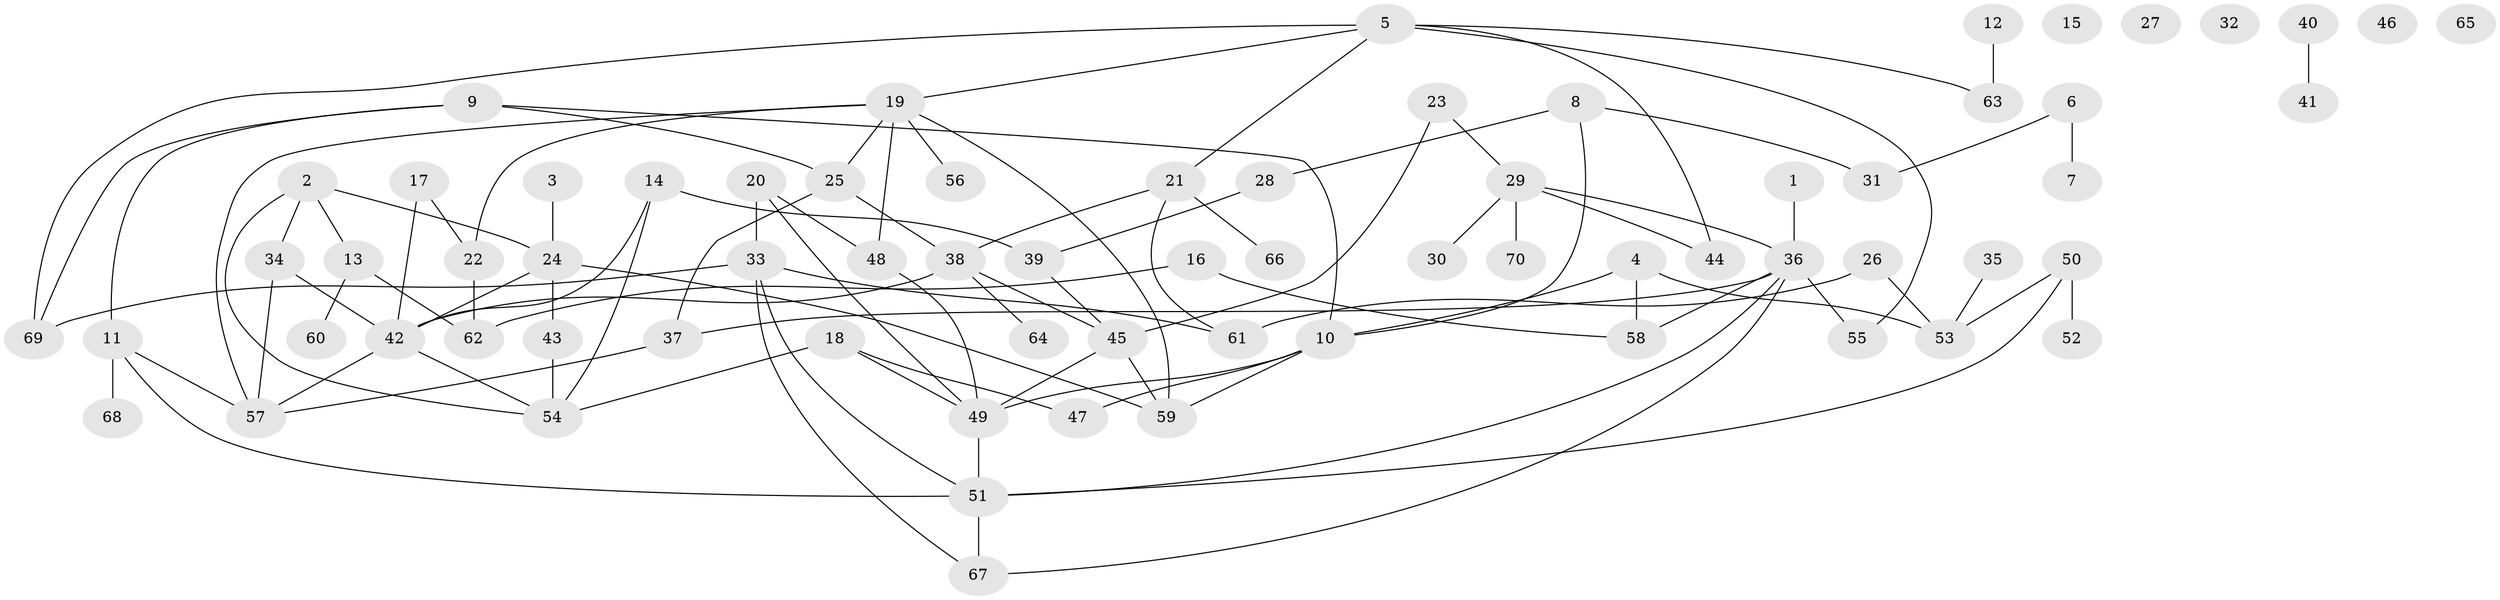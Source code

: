 // Generated by graph-tools (version 1.1) at 2025/39/03/09/25 04:39:37]
// undirected, 70 vertices, 99 edges
graph export_dot {
graph [start="1"]
  node [color=gray90,style=filled];
  1;
  2;
  3;
  4;
  5;
  6;
  7;
  8;
  9;
  10;
  11;
  12;
  13;
  14;
  15;
  16;
  17;
  18;
  19;
  20;
  21;
  22;
  23;
  24;
  25;
  26;
  27;
  28;
  29;
  30;
  31;
  32;
  33;
  34;
  35;
  36;
  37;
  38;
  39;
  40;
  41;
  42;
  43;
  44;
  45;
  46;
  47;
  48;
  49;
  50;
  51;
  52;
  53;
  54;
  55;
  56;
  57;
  58;
  59;
  60;
  61;
  62;
  63;
  64;
  65;
  66;
  67;
  68;
  69;
  70;
  1 -- 36;
  2 -- 13;
  2 -- 24;
  2 -- 34;
  2 -- 54;
  3 -- 24;
  4 -- 10;
  4 -- 53;
  4 -- 58;
  5 -- 19;
  5 -- 21;
  5 -- 44;
  5 -- 55;
  5 -- 63;
  5 -- 69;
  6 -- 7;
  6 -- 31;
  8 -- 10;
  8 -- 28;
  8 -- 31;
  9 -- 10;
  9 -- 11;
  9 -- 25;
  9 -- 69;
  10 -- 47;
  10 -- 49;
  10 -- 59;
  11 -- 51;
  11 -- 57;
  11 -- 68;
  12 -- 63;
  13 -- 60;
  13 -- 62;
  14 -- 39;
  14 -- 42;
  14 -- 54;
  16 -- 58;
  16 -- 62;
  17 -- 22;
  17 -- 42;
  18 -- 47;
  18 -- 49;
  18 -- 54;
  19 -- 22;
  19 -- 25;
  19 -- 48;
  19 -- 56;
  19 -- 57;
  19 -- 59;
  20 -- 33;
  20 -- 48;
  20 -- 49;
  21 -- 38;
  21 -- 61;
  21 -- 66;
  22 -- 62;
  23 -- 29;
  23 -- 45;
  24 -- 42;
  24 -- 43;
  24 -- 59;
  25 -- 37;
  25 -- 38;
  26 -- 53;
  26 -- 61;
  28 -- 39;
  29 -- 30;
  29 -- 36;
  29 -- 44;
  29 -- 70;
  33 -- 51;
  33 -- 61;
  33 -- 67;
  33 -- 69;
  34 -- 42;
  34 -- 57;
  35 -- 53;
  36 -- 37;
  36 -- 51;
  36 -- 55;
  36 -- 58;
  36 -- 67;
  37 -- 57;
  38 -- 42;
  38 -- 45;
  38 -- 64;
  39 -- 45;
  40 -- 41;
  42 -- 54;
  42 -- 57;
  43 -- 54;
  45 -- 49;
  45 -- 59;
  48 -- 49;
  49 -- 51;
  50 -- 51;
  50 -- 52;
  50 -- 53;
  51 -- 67;
}
